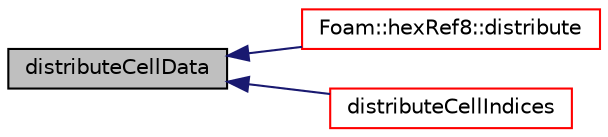 digraph "distributeCellData"
{
  bgcolor="transparent";
  edge [fontname="Helvetica",fontsize="10",labelfontname="Helvetica",labelfontsize="10"];
  node [fontname="Helvetica",fontsize="10",shape=record];
  rankdir="LR";
  Node1 [label="distributeCellData",height=0.2,width=0.4,color="black", fillcolor="grey75", style="filled", fontcolor="black"];
  Node1 -> Node2 [dir="back",color="midnightblue",fontsize="10",style="solid",fontname="Helvetica"];
  Node2 [label="Foam::hexRef8::distribute",height=0.2,width=0.4,color="red",URL="$a01026.html#a6be2dc3eb1d541aeb83ee0a2adcc0556",tooltip="Update local numbering for mesh redistribution. "];
  Node1 -> Node3 [dir="back",color="midnightblue",fontsize="10",style="solid",fontname="Helvetica"];
  Node3 [label="distributeCellIndices",height=0.2,width=0.4,color="red",URL="$a01441.html#ad919e04f9027fc6ee4c5f944415e22d9"];
}
